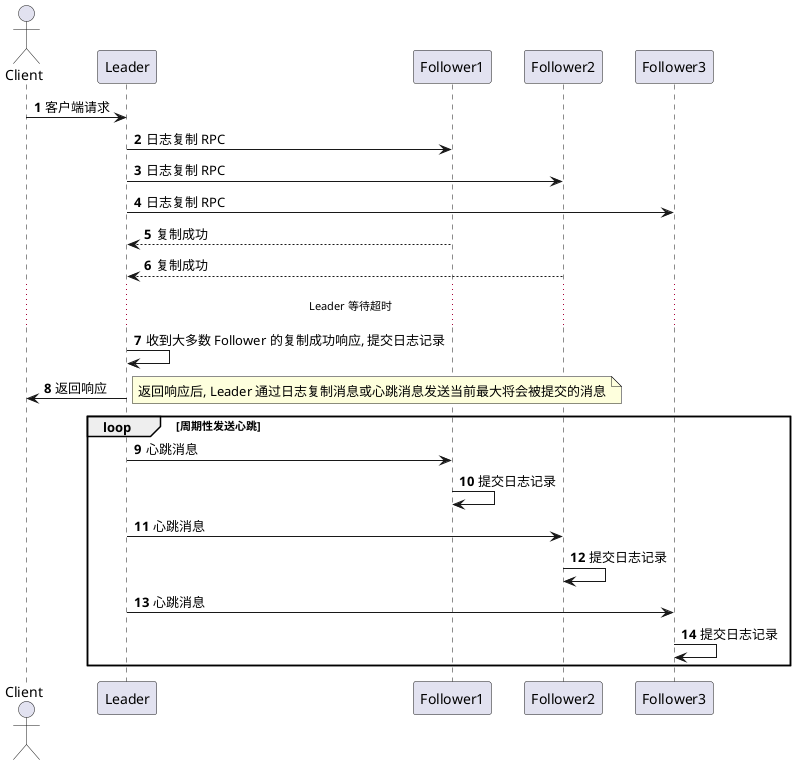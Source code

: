 @startuml
autonumber
actor Client
Client ->  Leader: 客户端请求
Leader -> Follower1: 日志复制 RPC
Leader -> Follower2: 日志复制 RPC
Leader -> Follower3: 日志复制 RPC
Follower1 --> Leader: 复制成功
Follower2 --> Leader: 复制成功
... Leader 等待超时 ...
Leader -> Leader: 收到大多数 Follower 的复制成功响应, 提交日志记录
Leader -> Client: 返回响应
loop 周期性发送心跳
note right: 返回响应后, Leader 通过日志复制消息或心跳消息发送当前最大将会被提交的消息
Leader -> Follower1: 心跳消息
Follower1 -> Follower1: 提交日志记录
Leader -> Follower2: 心跳消息
Follower2 -> Follower2: 提交日志记录
Leader -> Follower3: 心跳消息
Follower3 -> Follower3: 提交日志记录
end
@enduml